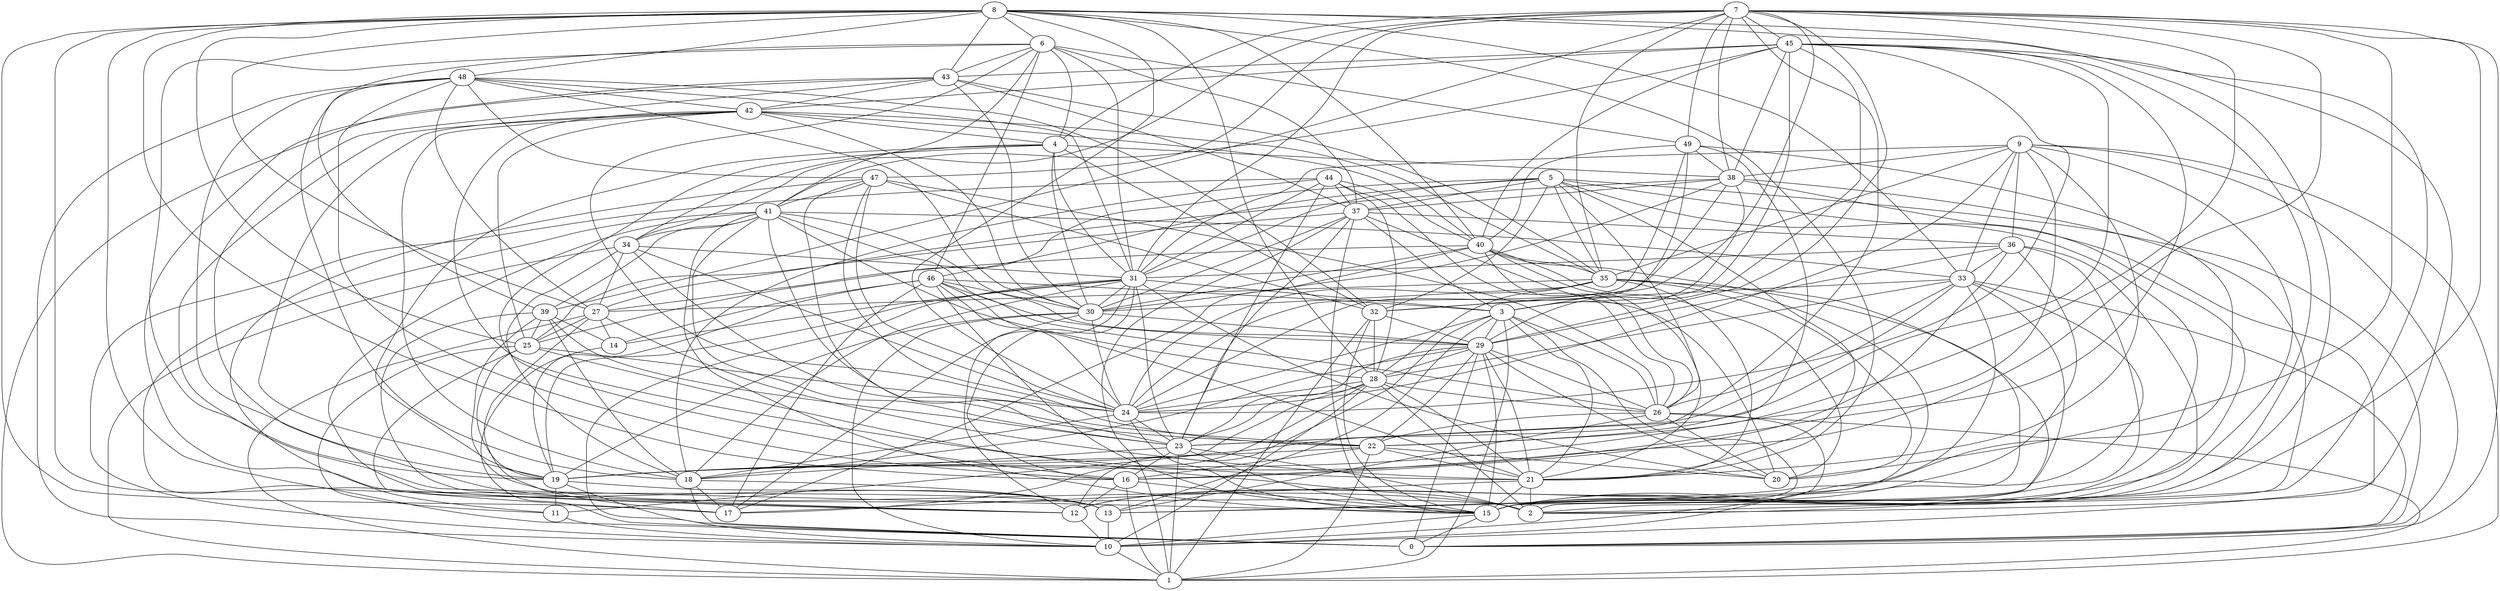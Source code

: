 digraph GG_graph {

subgraph G_graph {
edge [color = black]
"25" -> "19" [dir = none]
"25" -> "11" [dir = none]
"19" -> "11" [dir = none]
"19" -> "0" [dir = none]
"42" -> "4" [dir = none]
"42" -> "19" [dir = none]
"42" -> "21" [dir = none]
"49" -> "24" [dir = none]
"49" -> "22" [dir = none]
"44" -> "10" [dir = none]
"44" -> "31" [dir = none]
"44" -> "23" [dir = none]
"43" -> "35" [dir = none]
"43" -> "13" [dir = none]
"35" -> "20" [dir = none]
"35" -> "12" [dir = none]
"35" -> "27" [dir = none]
"35" -> "28" [dir = none]
"35" -> "24" [dir = none]
"27" -> "14" [dir = none]
"27" -> "17" [dir = none]
"27" -> "21" [dir = none]
"27" -> "1" [dir = none]
"8" -> "2" [dir = none]
"8" -> "43" [dir = none]
"8" -> "12" [dir = none]
"8" -> "21" [dir = none]
"8" -> "27" [dir = none]
"8" -> "17" [dir = none]
"8" -> "16" [dir = none]
"8" -> "40" [dir = none]
"8" -> "25" [dir = none]
"39" -> "25" [dir = none]
"39" -> "23" [dir = none]
"39" -> "18" [dir = none]
"39" -> "12" [dir = none]
"39" -> "2" [dir = none]
"18" -> "0" [dir = none]
"5" -> "35" [dir = none]
"5" -> "21" [dir = none]
"5" -> "32" [dir = none]
"5" -> "0" [dir = none]
"5" -> "31" [dir = none]
"5" -> "46" [dir = none]
"40" -> "30" [dir = none]
"22" -> "20" [dir = none]
"9" -> "19" [dir = none]
"9" -> "21" [dir = none]
"9" -> "24" [dir = none]
"9" -> "0" [dir = none]
"9" -> "38" [dir = none]
"9" -> "31" [dir = none]
"26" -> "10" [dir = none]
"26" -> "22" [dir = none]
"32" -> "15" [dir = none]
"37" -> "1" [dir = none]
"37" -> "36" [dir = none]
"37" -> "23" [dir = none]
"37" -> "15" [dir = none]
"37" -> "20" [dir = none]
"14" -> "0" [dir = none]
"34" -> "24" [dir = none]
"34" -> "1" [dir = none]
"34" -> "22" [dir = none]
"4" -> "30" [dir = none]
"4" -> "31" [dir = none]
"4" -> "32" [dir = none]
"46" -> "30" [dir = none]
"46" -> "15" [dir = none]
"46" -> "29" [dir = none]
"46" -> "24" [dir = none]
"46" -> "14" [dir = none]
"47" -> "26" [dir = none]
"47" -> "11" [dir = none]
"47" -> "23" [dir = none]
"16" -> "12" [dir = none]
"16" -> "15" [dir = none]
"16" -> "1" [dir = none]
"31" -> "16" [dir = none]
"31" -> "17" [dir = none]
"31" -> "23" [dir = none]
"48" -> "30" [dir = none]
"48" -> "47" [dir = none]
"48" -> "16" [dir = none]
"48" -> "31" [dir = none]
"48" -> "32" [dir = none]
"38" -> "15" [dir = none]
"38" -> "37" [dir = none]
"38" -> "24" [dir = none]
"24" -> "23" [dir = none]
"24" -> "15" [dir = none]
"24" -> "18" [dir = none]
"45" -> "40" [dir = none]
"45" -> "24" [dir = none]
"45" -> "38" [dir = none]
"45" -> "29" [dir = none]
"45" -> "41" [dir = none]
"45" -> "42" [dir = none]
"30" -> "10" [dir = none]
"30" -> "12" [dir = none]
"30" -> "19" [dir = none]
"30" -> "24" [dir = none]
"3" -> "1" [dir = none]
"3" -> "26" [dir = none]
"3" -> "15" [dir = none]
"3" -> "21" [dir = none]
"3" -> "24" [dir = none]
"3" -> "12" [dir = none]
"6" -> "49" [dir = none]
"6" -> "31" [dir = none]
"6" -> "37" [dir = none]
"15" -> "10" [dir = none]
"13" -> "10" [dir = none]
"29" -> "21" [dir = none]
"29" -> "26" [dir = none]
"29" -> "20" [dir = none]
"29" -> "18" [dir = none]
"29" -> "22" [dir = none]
"29" -> "23" [dir = none]
"29" -> "15" [dir = none]
"21" -> "17" [dir = none]
"23" -> "2" [dir = none]
"23" -> "18" [dir = none]
"36" -> "2" [dir = none]
"36" -> "13" [dir = none]
"36" -> "33" [dir = none]
"33" -> "32" [dir = none]
"33" -> "23" [dir = none]
"33" -> "10" [dir = none]
"33" -> "0" [dir = none]
"33" -> "13" [dir = none]
"7" -> "38" [dir = none]
"7" -> "39" [dir = none]
"7" -> "49" [dir = none]
"7" -> "4" [dir = none]
"7" -> "31" [dir = none]
"7" -> "0" [dir = none]
"7" -> "29" [dir = none]
"7" -> "15" [dir = none]
"28" -> "17" [dir = none]
"28" -> "26" [dir = none]
"28" -> "23" [dir = none]
"41" -> "33" [dir = none]
"41" -> "29" [dir = none]
"41" -> "0" [dir = none]
"41" -> "15" [dir = none]
"41" -> "22" [dir = none]
"21" -> "2" [dir = none]
"36" -> "15" [dir = none]
"22" -> "16" [dir = none]
"33" -> "26" [dir = none]
"44" -> "26" [dir = none]
"28" -> "10" [dir = none]
"40" -> "17" [dir = none]
"43" -> "2" [dir = none]
"37" -> "30" [dir = none]
"47" -> "32" [dir = none]
"40" -> "35" [dir = none]
"7" -> "32" [dir = none]
"35" -> "2" [dir = none]
"18" -> "13" [dir = none]
"38" -> "30" [dir = none]
"44" -> "40" [dir = none]
"42" -> "30" [dir = none]
"23" -> "1" [dir = none]
"8" -> "33" [dir = none]
"44" -> "18" [dir = none]
"19" -> "13" [dir = none]
"6" -> "39" [dir = none]
"5" -> "25" [dir = none]
"22" -> "1" [dir = none]
"42" -> "18" [dir = none]
"31" -> "3" [dir = none]
"36" -> "31" [dir = none]
"28" -> "21" [dir = none]
"5" -> "26" [dir = none]
"31" -> "14" [dir = none]
"32" -> "29" [dir = none]
"7" -> "20" [dir = none]
"7" -> "35" [dir = none]
"9" -> "35" [dir = none]
"26" -> "20" [dir = none]
"46" -> "21" [dir = none]
"3" -> "13" [dir = none]
"41" -> "28" [dir = none]
"38" -> "2" [dir = none]
"15" -> "0" [dir = none]
"41" -> "23" [dir = none]
"26" -> "13" [dir = none]
"27" -> "25" [dir = none]
"38" -> "27" [dir = none]
"43" -> "1" [dir = none]
"22" -> "21" [dir = none]
"10" -> "1" [dir = none]
"45" -> "15" [dir = none]
"46" -> "19" [dir = none]
"25" -> "24" [dir = none]
"22" -> "19" [dir = none]
"45" -> "19" [dir = none]
"47" -> "22" [dir = none]
"35" -> "30" [dir = none]
"33" -> "15" [dir = none]
"23" -> "15" [dir = none]
"40" -> "15" [dir = none]
"23" -> "16" [dir = none]
"28" -> "11" [dir = none]
"28" -> "2" [dir = none]
"8" -> "13" [dir = none]
"6" -> "41" [dir = none]
"35" -> "21" [dir = none]
"6" -> "46" [dir = none]
"9" -> "1" [dir = none]
"4" -> "16" [dir = none]
"4" -> "34" [dir = none]
"21" -> "15" [dir = none]
"47" -> "41" [dir = none]
"41" -> "34" [dir = none]
"7" -> "19" [dir = none]
"6" -> "43" [dir = none]
"7" -> "45" [dir = none]
"49" -> "40" [dir = none]
"25" -> "17" [dir = none]
"45" -> "2" [dir = none]
"36" -> "29" [dir = none]
"5" -> "37" [dir = none]
"6" -> "19" [dir = none]
"46" -> "17" [dir = none]
"48" -> "18" [dir = none]
"31" -> "10" [dir = none]
"48" -> "10" [dir = none]
"31" -> "19" [dir = none]
"34" -> "27" [dir = none]
"41" -> "39" [dir = none]
"26" -> "1" [dir = none]
"46" -> "3" [dir = none]
"34" -> "31" [dir = none]
"12" -> "10" [dir = none]
"37" -> "3" [dir = none]
"42" -> "25" [dir = none]
"40" -> "20" [dir = none]
"32" -> "28" [dir = none]
"5" -> "10" [dir = none]
"47" -> "24" [dir = none]
"49" -> "3" [dir = none]
"29" -> "0" [dir = none]
"8" -> "28" [dir = none]
"9" -> "36" [dir = none]
"37" -> "25" [dir = none]
"7" -> "47" [dir = none]
"40" -> "21" [dir = none]
"5" -> "15" [dir = none]
"7" -> "16" [dir = none]
"43" -> "42" [dir = none]
"48" -> "27" [dir = none]
"32" -> "1" [dir = none]
"31" -> "30" [dir = none]
"28" -> "24" [dir = none]
"45" -> "43" [dir = none]
"39" -> "14" [dir = none]
"18" -> "17" [dir = none]
"31" -> "20" [dir = none]
"8" -> "24" [dir = none]
"48" -> "19" [dir = none]
"36" -> "16" [dir = none]
"38" -> "3" [dir = none]
"41" -> "26" [dir = none]
"7" -> "22" [dir = none]
"43" -> "30" [dir = none]
"11" -> "10" [dir = none]
"3" -> "29" [dir = none]
"29" -> "28" [dir = none]
"25" -> "2" [dir = none]
"33" -> "28" [dir = none]
"8" -> "6" [dir = none]
"49" -> "38" [dir = none]
"42" -> "40" [dir = none]
"34" -> "18" [dir = none]
"45" -> "23" [dir = none]
"48" -> "42" [dir = none]
"40" -> "26" [dir = none]
"31" -> "18" [dir = none]
"49" -> "12" [dir = none]
"4" -> "19" [dir = none]
"43" -> "37" [dir = none]
"42" -> "35" [dir = none]
"42" -> "15" [dir = none]
"7" -> "34" [dir = none]
"44" -> "28" [dir = none]
"45" -> "3" [dir = none]
"30" -> "29" [dir = none]
"41" -> "12" [dir = none]
"8" -> "15" [dir = none]
"8" -> "48" [dir = none]
"44" -> "37" [dir = none]
"6" -> "24" [dir = none]
"4" -> "38" [dir = none]
"40" -> "27" [dir = none]
"6" -> "4" [dir = none]
"9" -> "33" [dir = none]
"9" -> "15" [dir = none]
}

}
